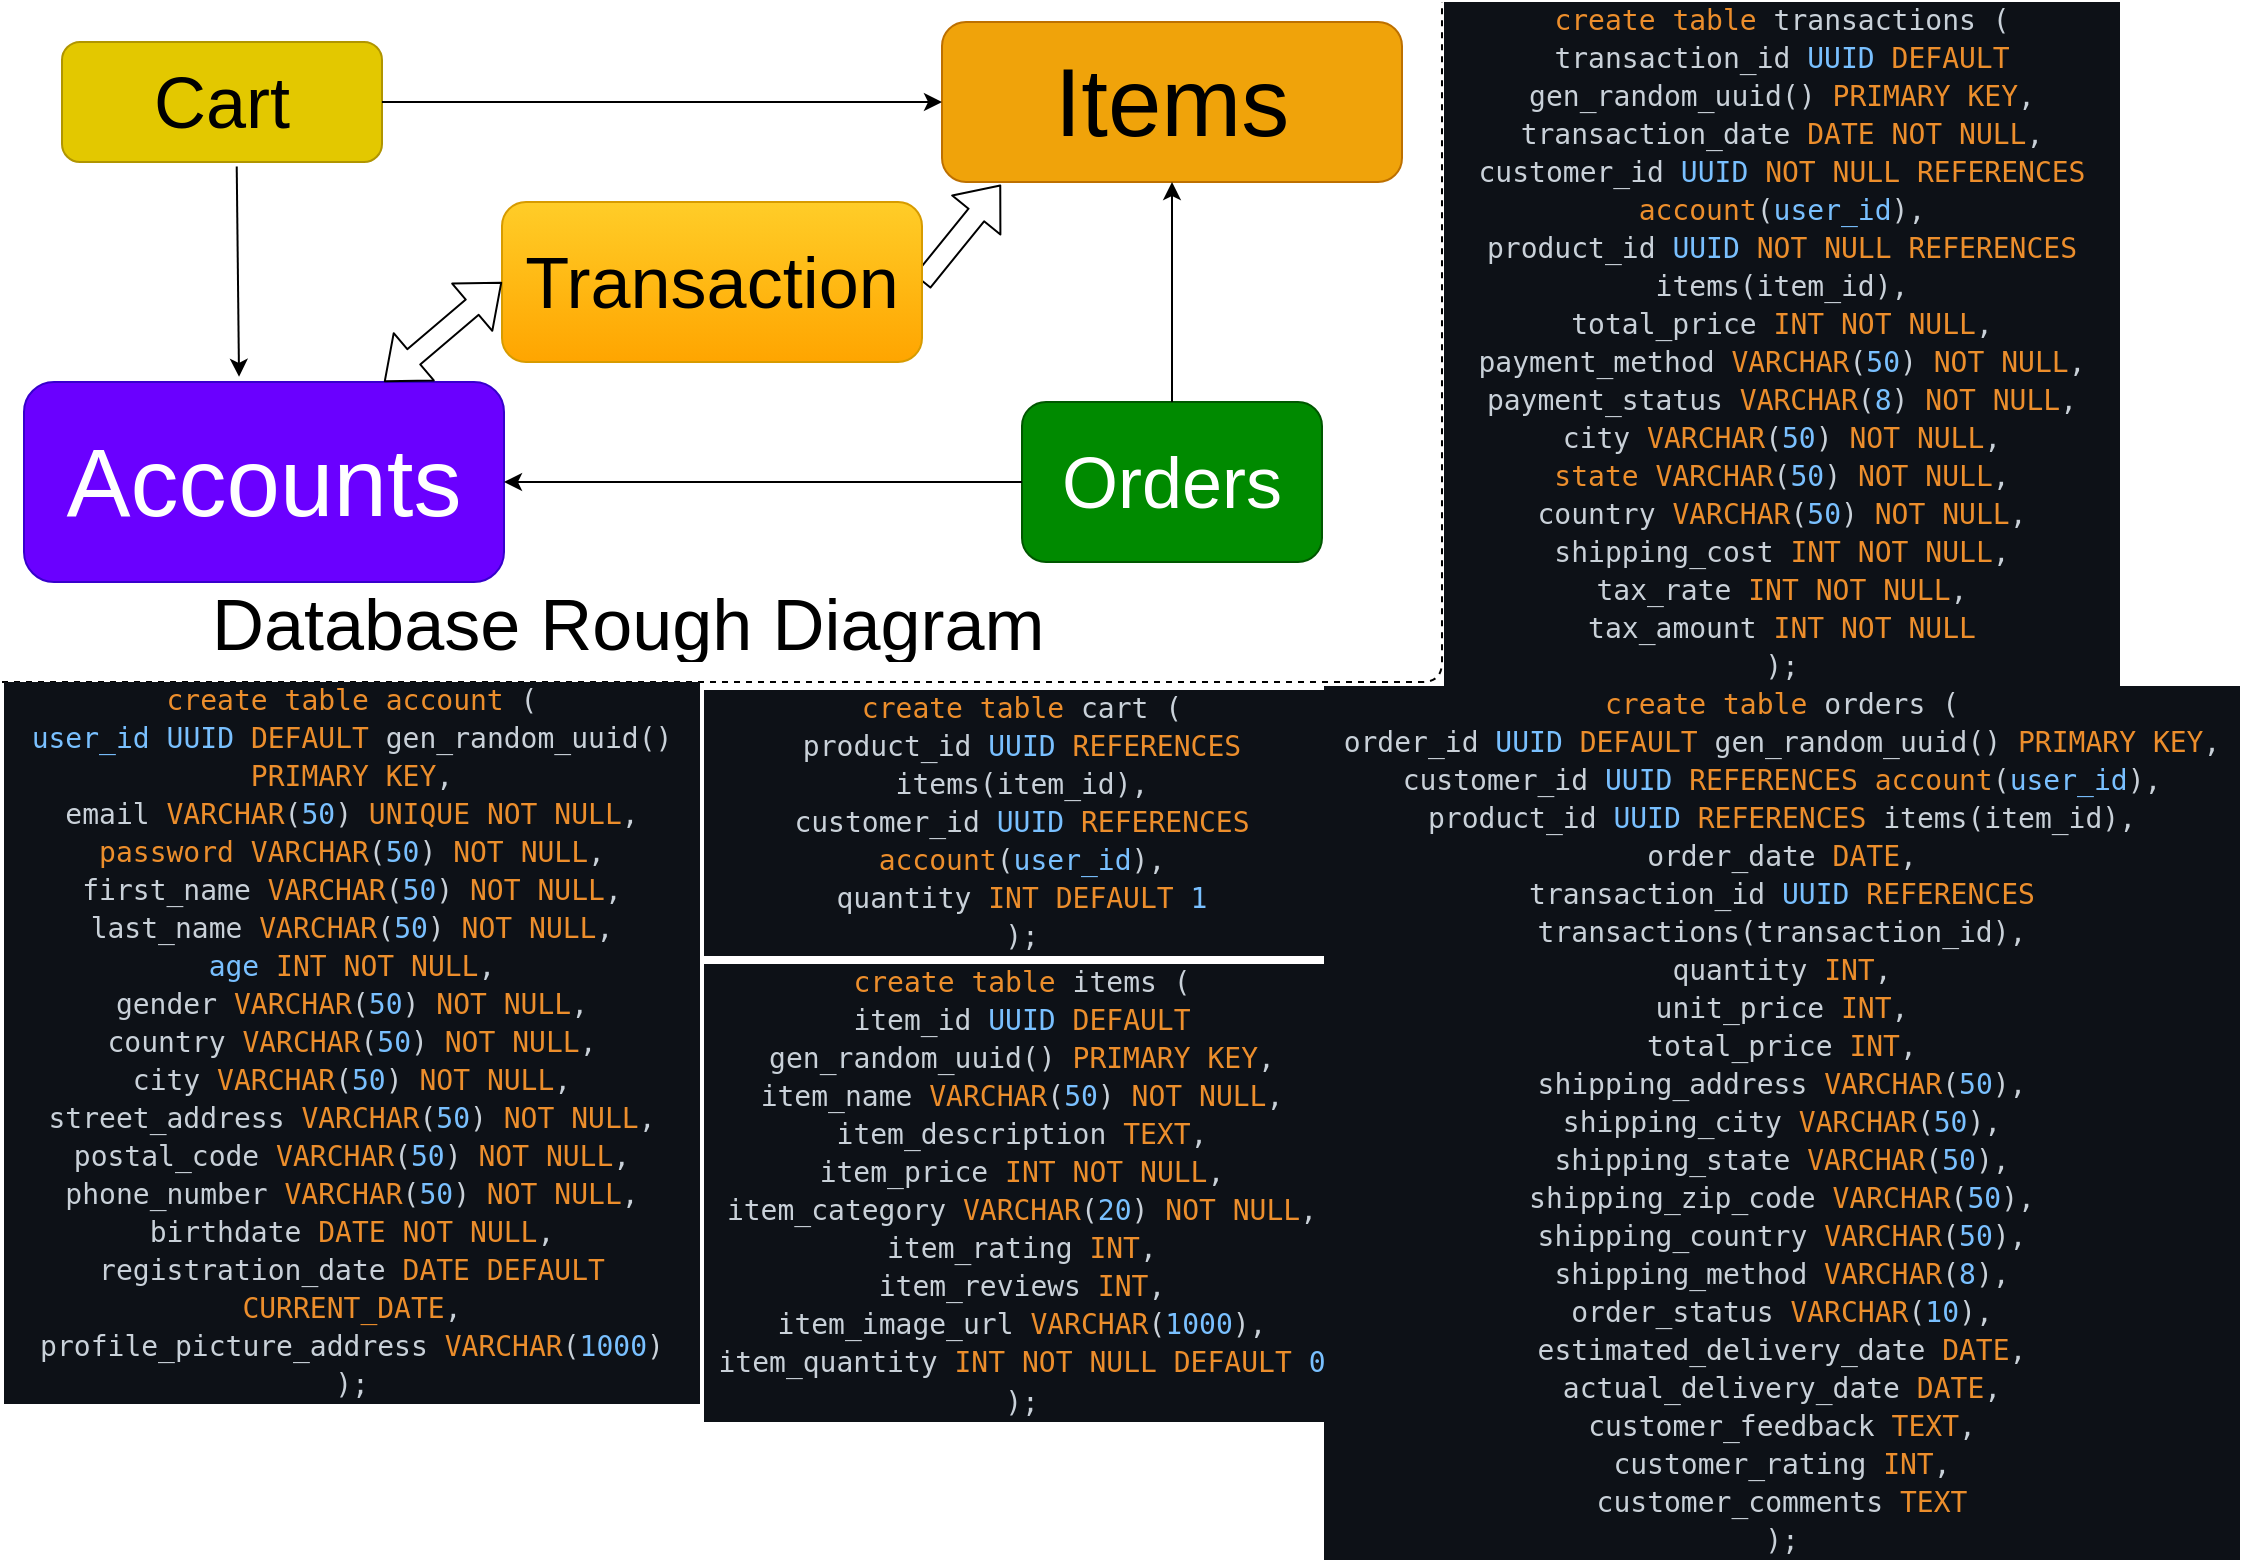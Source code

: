 <mxfile>
    <diagram id="UKlGF6lhkl7mg2qdfQSS" name="Page-1">
        <mxGraphModel dx="468" dy="1597" grid="1" gridSize="10" guides="1" tooltips="1" connect="1" arrows="1" fold="1" page="1" pageScale="1" pageWidth="827" pageHeight="1169" math="0" shadow="0">
            <root>
                <mxCell id="0"/>
                <mxCell id="1" parent="0"/>
                <mxCell id="2" value="&lt;font style=&quot;font-size: 48px;&quot;&gt;Items&lt;/font&gt;" style="rounded=1;whiteSpace=wrap;html=1;fillColor=#f0a30a;fontColor=#000000;strokeColor=#BD7000;" parent="1" vertex="1">
                    <mxGeometry x="470" y="10" width="230" height="80" as="geometry"/>
                </mxCell>
                <mxCell id="4" value="&lt;font style=&quot;font-size: 48px;&quot;&gt;Accounts&lt;/font&gt;" style="rounded=1;whiteSpace=wrap;html=1;fontSize=36;fillColor=#6a00ff;fontColor=#ffffff;strokeColor=#3700CC;" parent="1" vertex="1">
                    <mxGeometry x="11" y="190" width="240" height="100" as="geometry"/>
                </mxCell>
                <mxCell id="5" value="Orders" style="rounded=1;whiteSpace=wrap;html=1;fontSize=36;fillColor=#008a00;strokeColor=#005700;fontColor=#ffffff;" parent="1" vertex="1">
                    <mxGeometry x="510" y="200" width="150" height="80" as="geometry"/>
                </mxCell>
                <mxCell id="6" value="Cart" style="rounded=1;whiteSpace=wrap;html=1;fontSize=36;fillColor=#e3c800;fontColor=#000000;strokeColor=#B09500;" parent="1" vertex="1">
                    <mxGeometry x="30" y="20" width="160" height="60" as="geometry"/>
                </mxCell>
                <mxCell id="16" value="" style="endArrow=classic;html=1;fontSize=36;exitX=0.5;exitY=0;exitDx=0;exitDy=0;entryX=0.5;entryY=1;entryDx=0;entryDy=0;" parent="1" source="5" target="2" edge="1">
                    <mxGeometry width="50" height="50" relative="1" as="geometry">
                        <mxPoint x="310" y="280" as="sourcePoint"/>
                        <mxPoint x="120" y="120" as="targetPoint"/>
                        <Array as="points"/>
                    </mxGeometry>
                </mxCell>
                <mxCell id="17" value="" style="endArrow=classic;html=1;fontSize=36;exitX=1;exitY=0.5;exitDx=0;exitDy=0;entryX=0;entryY=0.5;entryDx=0;entryDy=0;" parent="1" source="6" target="2" edge="1">
                    <mxGeometry width="50" height="50" relative="1" as="geometry">
                        <mxPoint x="310" y="280" as="sourcePoint"/>
                        <mxPoint x="510" y="70" as="targetPoint"/>
                        <Array as="points"/>
                    </mxGeometry>
                </mxCell>
                <mxCell id="22" value="" style="endArrow=classic;html=1;fontSize=36;exitX=0.546;exitY=1.038;exitDx=0;exitDy=0;exitPerimeter=0;entryX=0.448;entryY=-0.026;entryDx=0;entryDy=0;entryPerimeter=0;" parent="1" source="6" target="4" edge="1">
                    <mxGeometry width="50" height="50" relative="1" as="geometry">
                        <mxPoint x="330" y="280" as="sourcePoint"/>
                        <mxPoint x="120" y="180" as="targetPoint"/>
                    </mxGeometry>
                </mxCell>
                <mxCell id="23" value="" style="endArrow=classic;html=1;fontSize=36;exitX=0;exitY=0.5;exitDx=0;exitDy=0;entryX=1;entryY=0.5;entryDx=0;entryDy=0;" parent="1" source="5" target="4" edge="1">
                    <mxGeometry width="50" height="50" relative="1" as="geometry">
                        <mxPoint x="330" y="280" as="sourcePoint"/>
                        <mxPoint x="380" y="230" as="targetPoint"/>
                    </mxGeometry>
                </mxCell>
                <mxCell id="24" value="" style="endArrow=none;dashed=1;html=1;" parent="1" edge="1">
                    <mxGeometry width="50" height="50" relative="1" as="geometry">
                        <mxPoint y="340" as="sourcePoint"/>
                        <mxPoint x="720" as="targetPoint"/>
                        <Array as="points">
                            <mxPoint x="720" y="340"/>
                        </Array>
                    </mxGeometry>
                </mxCell>
                <mxCell id="26" value="&lt;font style=&quot;font-size: 36px;&quot;&gt;Database Rough Diagram&lt;/font&gt;" style="text;html=1;strokeColor=none;fillColor=none;spacing=5;spacingTop=-20;whiteSpace=wrap;overflow=hidden;rounded=0;" parent="1" vertex="1">
                    <mxGeometry x="100" y="300" width="440" height="30" as="geometry"/>
                </mxCell>
                <mxCell id="27" value="&lt;div style=&quot;background-color: rgb(13, 17, 23); line-height: 19px;&quot;&gt;&lt;div style=&quot;line-height: 19px;&quot;&gt;&lt;div style=&quot;color: rgb(201, 209, 217); font-family: &amp;quot;Fira Code&amp;quot;, &amp;quot;Droid Sans Mono&amp;quot;, &amp;quot;monospace&amp;quot;, monospace, &amp;quot;Droid Sans Mono&amp;quot;, &amp;quot;monospace&amp;quot;, monospace; font-size: 14px; font-weight: normal;&quot;&gt;&lt;span style=&quot;color: #ec8e2c;&quot;&gt;create&lt;/span&gt; &lt;span style=&quot;color: #ec8e2c;&quot;&gt;table&lt;/span&gt; items (&lt;/div&gt;&lt;div style=&quot;color: rgb(201, 209, 217); font-family: &amp;quot;Fira Code&amp;quot;, &amp;quot;Droid Sans Mono&amp;quot;, &amp;quot;monospace&amp;quot;, monospace, &amp;quot;Droid Sans Mono&amp;quot;, &amp;quot;monospace&amp;quot;, monospace; font-size: 14px; font-weight: normal;&quot;&gt;  item_id &lt;span style=&quot;color: #79c0ff;&quot;&gt;UUID&lt;/span&gt; &lt;span style=&quot;color: #ec8e2c;&quot;&gt;DEFAULT&lt;/span&gt; gen_random_uuid() &lt;span style=&quot;color: #ec8e2c;&quot;&gt;PRIMARY&lt;/span&gt; &lt;span style=&quot;color: #ec8e2c;&quot;&gt;KEY&lt;/span&gt;,&lt;/div&gt;&lt;div style=&quot;color: rgb(201, 209, 217); font-family: &amp;quot;Fira Code&amp;quot;, &amp;quot;Droid Sans Mono&amp;quot;, &amp;quot;monospace&amp;quot;, monospace, &amp;quot;Droid Sans Mono&amp;quot;, &amp;quot;monospace&amp;quot;, monospace; font-size: 14px; font-weight: normal;&quot;&gt;  item_name &lt;span style=&quot;color: #ec8e2c;&quot;&gt;VARCHAR&lt;/span&gt;(&lt;span style=&quot;color: #79c0ff;&quot;&gt;50&lt;/span&gt;) &lt;span style=&quot;color: #ec8e2c;&quot;&gt;NOT&lt;/span&gt; &lt;span style=&quot;color: #ec8e2c;&quot;&gt;NULL&lt;/span&gt;,&lt;/div&gt;&lt;div style=&quot;color: rgb(201, 209, 217); font-family: &amp;quot;Fira Code&amp;quot;, &amp;quot;Droid Sans Mono&amp;quot;, &amp;quot;monospace&amp;quot;, monospace, &amp;quot;Droid Sans Mono&amp;quot;, &amp;quot;monospace&amp;quot;, monospace; font-size: 14px; font-weight: normal;&quot;&gt;  item_description &lt;span style=&quot;color: #ec8e2c;&quot;&gt;TEXT&lt;/span&gt;,&lt;/div&gt;&lt;div style=&quot;color: rgb(201, 209, 217); font-family: &amp;quot;Fira Code&amp;quot;, &amp;quot;Droid Sans Mono&amp;quot;, &amp;quot;monospace&amp;quot;, monospace, &amp;quot;Droid Sans Mono&amp;quot;, &amp;quot;monospace&amp;quot;, monospace; font-size: 14px; font-weight: normal;&quot;&gt;  item_price &lt;span style=&quot;color: #ec8e2c;&quot;&gt;INT&lt;/span&gt; &lt;span style=&quot;color: #ec8e2c;&quot;&gt;NOT&lt;/span&gt; &lt;span style=&quot;color: #ec8e2c;&quot;&gt;NULL&lt;/span&gt;,&lt;/div&gt;&lt;div style=&quot;color: rgb(201, 209, 217); font-family: &amp;quot;Fira Code&amp;quot;, &amp;quot;Droid Sans Mono&amp;quot;, &amp;quot;monospace&amp;quot;, monospace, &amp;quot;Droid Sans Mono&amp;quot;, &amp;quot;monospace&amp;quot;, monospace; font-size: 14px; font-weight: normal;&quot;&gt;  item_category &lt;span style=&quot;color: #ec8e2c;&quot;&gt;VARCHAR&lt;/span&gt;(&lt;span style=&quot;color: #79c0ff;&quot;&gt;20&lt;/span&gt;) &lt;span style=&quot;color: #ec8e2c;&quot;&gt;NOT&lt;/span&gt; &lt;span style=&quot;color: #ec8e2c;&quot;&gt;NULL&lt;/span&gt;,&lt;/div&gt;&lt;div style=&quot;color: rgb(201, 209, 217); font-family: &amp;quot;Fira Code&amp;quot;, &amp;quot;Droid Sans Mono&amp;quot;, &amp;quot;monospace&amp;quot;, monospace, &amp;quot;Droid Sans Mono&amp;quot;, &amp;quot;monospace&amp;quot;, monospace; font-size: 14px; font-weight: normal;&quot;&gt;  item_rating &lt;span style=&quot;color: #ec8e2c;&quot;&gt;INT&lt;/span&gt;,&lt;/div&gt;&lt;div style=&quot;color: rgb(201, 209, 217); font-family: &amp;quot;Fira Code&amp;quot;, &amp;quot;Droid Sans Mono&amp;quot;, &amp;quot;monospace&amp;quot;, monospace, &amp;quot;Droid Sans Mono&amp;quot;, &amp;quot;monospace&amp;quot;, monospace; font-size: 14px; font-weight: normal;&quot;&gt;  item_reviews &lt;span style=&quot;color: #ec8e2c;&quot;&gt;INT&lt;/span&gt;,&lt;/div&gt;&lt;div style=&quot;color: rgb(201, 209, 217); font-family: &amp;quot;Fira Code&amp;quot;, &amp;quot;Droid Sans Mono&amp;quot;, &amp;quot;monospace&amp;quot;, monospace, &amp;quot;Droid Sans Mono&amp;quot;, &amp;quot;monospace&amp;quot;, monospace; font-size: 14px; font-weight: normal;&quot;&gt;  item_image_url &lt;span style=&quot;color: #ec8e2c;&quot;&gt;VARCHAR&lt;/span&gt;(&lt;span style=&quot;color: #79c0ff;&quot;&gt;1000&lt;/span&gt;),&lt;/div&gt;&lt;div style=&quot;&quot;&gt;&lt;font face=&quot;Fira Code, Droid Sans Mono, monospace, monospace, Droid Sans Mono, monospace, monospace&quot; color=&quot;#c9d1d9&quot;&gt;&lt;span style=&quot;font-size: 14px;&quot;&gt;item_quantity&amp;nbsp;&lt;/span&gt;&lt;/font&gt;&lt;span style=&quot;font-family: &amp;quot;Fira Code&amp;quot;, &amp;quot;Droid Sans Mono&amp;quot;, &amp;quot;monospace&amp;quot;, monospace, &amp;quot;Droid Sans Mono&amp;quot;, &amp;quot;monospace&amp;quot;, monospace; font-size: 14px; color: rgb(236, 142, 44);&quot;&gt;INT&lt;/span&gt;&lt;span style=&quot;color: rgb(201, 209, 217); font-family: &amp;quot;Fira Code&amp;quot;, &amp;quot;Droid Sans Mono&amp;quot;, &amp;quot;monospace&amp;quot;, monospace, &amp;quot;Droid Sans Mono&amp;quot;, &amp;quot;monospace&amp;quot;, monospace; font-size: 14px;&quot;&gt;&amp;nbsp;&lt;/span&gt;&lt;span style=&quot;font-family: &amp;quot;Fira Code&amp;quot;, &amp;quot;Droid Sans Mono&amp;quot;, &amp;quot;monospace&amp;quot;, monospace, &amp;quot;Droid Sans Mono&amp;quot;, &amp;quot;monospace&amp;quot;, monospace; font-size: 14px; color: rgb(236, 142, 44);&quot;&gt;NOT&lt;/span&gt;&lt;span style=&quot;color: rgb(201, 209, 217); font-family: &amp;quot;Fira Code&amp;quot;, &amp;quot;Droid Sans Mono&amp;quot;, &amp;quot;monospace&amp;quot;, monospace, &amp;quot;Droid Sans Mono&amp;quot;, &amp;quot;monospace&amp;quot;, monospace; font-size: 14px;&quot;&gt;&amp;nbsp;&lt;/span&gt;&lt;span style=&quot;font-family: &amp;quot;Fira Code&amp;quot;, &amp;quot;Droid Sans Mono&amp;quot;, &amp;quot;monospace&amp;quot;, monospace, &amp;quot;Droid Sans Mono&amp;quot;, &amp;quot;monospace&amp;quot;, monospace; font-size: 14px; color: rgb(236, 142, 44);&quot;&gt;NULL&lt;/span&gt;&lt;font face=&quot;Fira Code, Droid Sans Mono, monospace, monospace, Droid Sans Mono, monospace, monospace&quot; color=&quot;#c9d1d9&quot;&gt;&lt;span style=&quot;font-size: 14px;&quot;&gt;&amp;nbsp;&lt;/span&gt;&lt;/font&gt;&lt;span style=&quot;color: rgb(236, 142, 44); font-family: &amp;quot;Fira Code&amp;quot;, &amp;quot;Droid Sans Mono&amp;quot;, &amp;quot;monospace&amp;quot;, monospace, &amp;quot;Droid Sans Mono&amp;quot;, &amp;quot;monospace&amp;quot;, monospace; font-size: 14px;&quot;&gt;DEFAULT&lt;/span&gt;&lt;font face=&quot;Fira Code, Droid Sans Mono, monospace, monospace, Droid Sans Mono, monospace, monospace&quot; color=&quot;#c9d1d9&quot;&gt;&lt;span style=&quot;font-size: 14px;&quot;&gt;&amp;nbsp;&lt;/span&gt;&lt;/font&gt;&lt;span style=&quot;color: rgb(121, 192, 255); font-family: &amp;quot;Fira Code&amp;quot;, &amp;quot;Droid Sans Mono&amp;quot;, &amp;quot;monospace&amp;quot;, monospace, &amp;quot;Droid Sans Mono&amp;quot;, &amp;quot;monospace&amp;quot;, monospace; font-size: 14px;&quot;&gt;0&lt;/span&gt;&lt;br&gt;&lt;/div&gt;&lt;div style=&quot;color: rgb(201, 209, 217); font-family: &amp;quot;Fira Code&amp;quot;, &amp;quot;Droid Sans Mono&amp;quot;, &amp;quot;monospace&amp;quot;, monospace, &amp;quot;Droid Sans Mono&amp;quot;, &amp;quot;monospace&amp;quot;, monospace; font-size: 14px; font-weight: normal;&quot;&gt;);&lt;/div&gt;&lt;/div&gt;&lt;/div&gt;" style="text;html=1;strokeColor=none;fillColor=none;align=center;verticalAlign=middle;whiteSpace=wrap;rounded=0;" parent="1" vertex="1">
                    <mxGeometry x="350" y="480" width="320" height="230" as="geometry"/>
                </mxCell>
                <mxCell id="28" value="&lt;div style=&quot;background-color: rgb(13, 17, 23); font-family: &amp;quot;Fira Code&amp;quot;, &amp;quot;Droid Sans Mono&amp;quot;, &amp;quot;monospace&amp;quot;, monospace, &amp;quot;Droid Sans Mono&amp;quot;, &amp;quot;monospace&amp;quot;, monospace; font-weight: normal; font-size: 14px; line-height: 19px; color: rgb(230, 237, 243);&quot;&gt;&lt;div style=&quot;color: rgb(201, 209, 217); line-height: 19px;&quot;&gt;&lt;div style=&quot;line-height: 19px;&quot;&gt;&lt;div&gt;&lt;span style=&quot;color: #ec8e2c;&quot;&gt;create&lt;/span&gt; &lt;span style=&quot;color: #ec8e2c;&quot;&gt;table&lt;/span&gt; &lt;span style=&quot;color: #ec8e2c;&quot;&gt;account&lt;/span&gt; (&lt;/div&gt;&lt;div&gt;    &lt;span style=&quot;color: #79c0ff;&quot;&gt;user_id&lt;/span&gt; &lt;span style=&quot;color: #79c0ff;&quot;&gt;UUID&lt;/span&gt; &lt;span style=&quot;color: #ec8e2c;&quot;&gt;DEFAULT&lt;/span&gt; gen_random_uuid() &lt;span style=&quot;color: #ec8e2c;&quot;&gt;PRIMARY&lt;/span&gt; &lt;span style=&quot;color: #ec8e2c;&quot;&gt;KEY&lt;/span&gt;,&lt;/div&gt;&lt;div&gt;    email &lt;span style=&quot;color: #ec8e2c;&quot;&gt;VARCHAR&lt;/span&gt;(&lt;span style=&quot;color: #79c0ff;&quot;&gt;50&lt;/span&gt;) &lt;span style=&quot;color: #ec8e2c;&quot;&gt;UNIQUE&lt;/span&gt; &lt;span style=&quot;color: #ec8e2c;&quot;&gt;NOT&lt;/span&gt; &lt;span style=&quot;color: #ec8e2c;&quot;&gt;NULL&lt;/span&gt;,&lt;/div&gt;&lt;div&gt;    &lt;span style=&quot;color: #ec8e2c;&quot;&gt;password&lt;/span&gt; &lt;span style=&quot;color: #ec8e2c;&quot;&gt;VARCHAR&lt;/span&gt;(&lt;span style=&quot;color: #79c0ff;&quot;&gt;50&lt;/span&gt;) &lt;span style=&quot;color: #ec8e2c;&quot;&gt;NOT&lt;/span&gt; &lt;span style=&quot;color: #ec8e2c;&quot;&gt;NULL&lt;/span&gt;,&lt;/div&gt;&lt;div&gt;    first_name &lt;span style=&quot;color: #ec8e2c;&quot;&gt;VARCHAR&lt;/span&gt;(&lt;span style=&quot;color: #79c0ff;&quot;&gt;50&lt;/span&gt;) &lt;span style=&quot;color: #ec8e2c;&quot;&gt;NOT&lt;/span&gt; &lt;span style=&quot;color: #ec8e2c;&quot;&gt;NULL&lt;/span&gt;,&lt;/div&gt;&lt;div&gt;    last_name &lt;span style=&quot;color: #ec8e2c;&quot;&gt;VARCHAR&lt;/span&gt;(&lt;span style=&quot;color: #79c0ff;&quot;&gt;50&lt;/span&gt;) &lt;span style=&quot;color: #ec8e2c;&quot;&gt;NOT&lt;/span&gt; &lt;span style=&quot;color: #ec8e2c;&quot;&gt;NULL&lt;/span&gt;,&lt;/div&gt;&lt;div&gt;    &lt;span style=&quot;color: #79c0ff;&quot;&gt;age&lt;/span&gt; &lt;span style=&quot;color: #ec8e2c;&quot;&gt;INT&lt;/span&gt; &lt;span style=&quot;color: #ec8e2c;&quot;&gt;NOT&lt;/span&gt; &lt;span style=&quot;color: #ec8e2c;&quot;&gt;NULL&lt;/span&gt;,&lt;/div&gt;&lt;div&gt;    gender &lt;span style=&quot;color: #ec8e2c;&quot;&gt;VARCHAR&lt;/span&gt;(&lt;span style=&quot;color: #79c0ff;&quot;&gt;50&lt;/span&gt;) &lt;span style=&quot;color: #ec8e2c;&quot;&gt;NOT&lt;/span&gt; &lt;span style=&quot;color: #ec8e2c;&quot;&gt;NULL&lt;/span&gt;,&lt;/div&gt;&lt;div&gt;    country &lt;span style=&quot;color: #ec8e2c;&quot;&gt;VARCHAR&lt;/span&gt;(&lt;span style=&quot;color: #79c0ff;&quot;&gt;50&lt;/span&gt;) &lt;span style=&quot;color: #ec8e2c;&quot;&gt;NOT&lt;/span&gt; &lt;span style=&quot;color: #ec8e2c;&quot;&gt;NULL&lt;/span&gt;,&lt;/div&gt;&lt;div&gt;    city &lt;span style=&quot;color: #ec8e2c;&quot;&gt;VARCHAR&lt;/span&gt;(&lt;span style=&quot;color: #79c0ff;&quot;&gt;50&lt;/span&gt;) &lt;span style=&quot;color: #ec8e2c;&quot;&gt;NOT&lt;/span&gt; &lt;span style=&quot;color: #ec8e2c;&quot;&gt;NULL&lt;/span&gt;,&lt;/div&gt;&lt;div&gt;    street_address &lt;span style=&quot;color: #ec8e2c;&quot;&gt;VARCHAR&lt;/span&gt;(&lt;span style=&quot;color: #79c0ff;&quot;&gt;50&lt;/span&gt;) &lt;span style=&quot;color: #ec8e2c;&quot;&gt;NOT&lt;/span&gt; &lt;span style=&quot;color: #ec8e2c;&quot;&gt;NULL&lt;/span&gt;,&lt;/div&gt;&lt;div&gt;    postal_code &lt;span style=&quot;color: #ec8e2c;&quot;&gt;VARCHAR&lt;/span&gt;(&lt;span style=&quot;color: #79c0ff;&quot;&gt;50&lt;/span&gt;) &lt;span style=&quot;color: #ec8e2c;&quot;&gt;NOT&lt;/span&gt; &lt;span style=&quot;color: #ec8e2c;&quot;&gt;NULL&lt;/span&gt;,&lt;/div&gt;&lt;div&gt;    phone_number &lt;span style=&quot;color: #ec8e2c;&quot;&gt;VARCHAR&lt;/span&gt;(&lt;span style=&quot;color: #79c0ff;&quot;&gt;50&lt;/span&gt;) &lt;span style=&quot;color: #ec8e2c;&quot;&gt;NOT&lt;/span&gt; &lt;span style=&quot;color: #ec8e2c;&quot;&gt;NULL&lt;/span&gt;,&lt;/div&gt;&lt;div&gt;    birthdate &lt;span style=&quot;color: #ec8e2c;&quot;&gt;DATE&lt;/span&gt; &lt;span style=&quot;color: #ec8e2c;&quot;&gt;NOT&lt;/span&gt; &lt;span style=&quot;color: #ec8e2c;&quot;&gt;NULL&lt;/span&gt;,&lt;/div&gt;&lt;div&gt;    registration_date &lt;span style=&quot;color: #ec8e2c;&quot;&gt;DATE&lt;/span&gt; &lt;span style=&quot;color: #ec8e2c;&quot;&gt;DEFAULT&lt;/span&gt; &lt;span style=&quot;color: #ec8e2c;&quot;&gt;CURRENT_DATE&lt;/span&gt;,&lt;/div&gt;&lt;div&gt;    profile_picture_address &lt;span style=&quot;color: #ec8e2c;&quot;&gt;VARCHAR&lt;/span&gt;(&lt;span style=&quot;color: #79c0ff;&quot;&gt;1000&lt;/span&gt;)&lt;/div&gt;&lt;div&gt;);&lt;/div&gt;&lt;/div&gt;&lt;/div&gt;&lt;/div&gt;" style="text;html=1;strokeColor=none;fillColor=none;align=center;verticalAlign=middle;whiteSpace=wrap;rounded=0;" parent="1" vertex="1">
                    <mxGeometry y="340" width="350" height="360" as="geometry"/>
                </mxCell>
                <mxCell id="29" value="&lt;div style=&quot;color: rgb(230, 237, 243); background-color: rgb(13, 17, 23); font-family: &amp;quot;Fira Code&amp;quot;, &amp;quot;Droid Sans Mono&amp;quot;, &amp;quot;monospace&amp;quot;, monospace, &amp;quot;Droid Sans Mono&amp;quot;, &amp;quot;monospace&amp;quot;, monospace; font-weight: normal; font-size: 14px; line-height: 19px;&quot;&gt;&lt;div style=&quot;color: rgb(201, 209, 217); line-height: 19px;&quot;&gt;&lt;div&gt;&lt;span style=&quot;color: #ec8e2c;&quot;&gt;create&lt;/span&gt; &lt;span style=&quot;color: #ec8e2c;&quot;&gt;table&lt;/span&gt; transactions (&lt;/div&gt;&lt;div&gt;transaction_id &lt;span style=&quot;color: #79c0ff;&quot;&gt;UUID&lt;/span&gt; &lt;span style=&quot;color: #ec8e2c;&quot;&gt;DEFAULT&lt;/span&gt; gen_random_uuid() &lt;span style=&quot;color: #ec8e2c;&quot;&gt;PRIMARY&lt;/span&gt; &lt;span style=&quot;color: #ec8e2c;&quot;&gt;KEY&lt;/span&gt;,&lt;/div&gt;&lt;div&gt;transaction_date &lt;span style=&quot;color: #ec8e2c;&quot;&gt;DATE&lt;/span&gt; &lt;span style=&quot;color: #ec8e2c;&quot;&gt;NOT&lt;/span&gt; &lt;span style=&quot;color: #ec8e2c;&quot;&gt;NULL&lt;/span&gt;,&lt;/div&gt;&lt;div&gt;customer_id &lt;span style=&quot;color: #79c0ff;&quot;&gt;UUID&lt;/span&gt; &lt;span style=&quot;color: #ec8e2c;&quot;&gt;NOT&lt;/span&gt; &lt;span style=&quot;color: #ec8e2c;&quot;&gt;NULL&lt;/span&gt; &lt;span style=&quot;color: #ec8e2c;&quot;&gt;REFERENCES&lt;/span&gt; &lt;span style=&quot;color: #ec8e2c;&quot;&gt;account&lt;/span&gt;(&lt;span style=&quot;color: #79c0ff;&quot;&gt;user_id&lt;/span&gt;),&lt;/div&gt;&lt;div&gt;product_id &lt;span style=&quot;color: #79c0ff;&quot;&gt;UUID&lt;/span&gt; &lt;span style=&quot;color: #ec8e2c;&quot;&gt;NOT&lt;/span&gt; &lt;span style=&quot;color: #ec8e2c;&quot;&gt;NULL&lt;/span&gt; &lt;span style=&quot;color: #ec8e2c;&quot;&gt;REFERENCES&lt;/span&gt; items(item_id),&lt;/div&gt;&lt;div&gt;total_price &lt;span style=&quot;color: #ec8e2c;&quot;&gt;INT&lt;/span&gt; &lt;span style=&quot;color: #ec8e2c;&quot;&gt;NOT&lt;/span&gt; &lt;span style=&quot;color: #ec8e2c;&quot;&gt;NULL&lt;/span&gt;,&lt;/div&gt;&lt;div&gt;payment_method &lt;span style=&quot;color: #ec8e2c;&quot;&gt;VARCHAR&lt;/span&gt;(&lt;span style=&quot;color: #79c0ff;&quot;&gt;50&lt;/span&gt;) &lt;span style=&quot;color: #ec8e2c;&quot;&gt;NOT&lt;/span&gt; &lt;span style=&quot;color: #ec8e2c;&quot;&gt;NULL&lt;/span&gt;,&lt;/div&gt;&lt;div&gt;payment_status &lt;span style=&quot;color: #ec8e2c;&quot;&gt;VARCHAR&lt;/span&gt;(&lt;span style=&quot;color: #79c0ff;&quot;&gt;8&lt;/span&gt;) &lt;span style=&quot;color: #ec8e2c;&quot;&gt;NOT&lt;/span&gt; &lt;span style=&quot;color: #ec8e2c;&quot;&gt;NULL&lt;/span&gt;,&lt;/div&gt;&lt;div&gt;city &lt;span style=&quot;color: #ec8e2c;&quot;&gt;VARCHAR&lt;/span&gt;(&lt;span style=&quot;color: #79c0ff;&quot;&gt;50&lt;/span&gt;) &lt;span style=&quot;color: #ec8e2c;&quot;&gt;NOT&lt;/span&gt; &lt;span style=&quot;color: #ec8e2c;&quot;&gt;NULL&lt;/span&gt;,&lt;/div&gt;&lt;div&gt;&lt;span style=&quot;color: #ec8e2c;&quot;&gt;state&lt;/span&gt; &lt;span style=&quot;color: #ec8e2c;&quot;&gt;VARCHAR&lt;/span&gt;(&lt;span style=&quot;color: #79c0ff;&quot;&gt;50&lt;/span&gt;) &lt;span style=&quot;color: #ec8e2c;&quot;&gt;NOT&lt;/span&gt; &lt;span style=&quot;color: #ec8e2c;&quot;&gt;NULL&lt;/span&gt;,&lt;/div&gt;&lt;div&gt;country &lt;span style=&quot;color: #ec8e2c;&quot;&gt;VARCHAR&lt;/span&gt;(&lt;span style=&quot;color: #79c0ff;&quot;&gt;50&lt;/span&gt;) &lt;span style=&quot;color: #ec8e2c;&quot;&gt;NOT&lt;/span&gt; &lt;span style=&quot;color: #ec8e2c;&quot;&gt;NULL&lt;/span&gt;,&lt;/div&gt;&lt;div&gt;shipping_cost &lt;span style=&quot;color: #ec8e2c;&quot;&gt;INT&lt;/span&gt; &lt;span style=&quot;color: #ec8e2c;&quot;&gt;NOT&lt;/span&gt; &lt;span style=&quot;color: #ec8e2c;&quot;&gt;NULL&lt;/span&gt;,&lt;/div&gt;&lt;div&gt;tax_rate &lt;span style=&quot;color: #ec8e2c;&quot;&gt;INT&lt;/span&gt; &lt;span style=&quot;color: #ec8e2c;&quot;&gt;NOT&lt;/span&gt; &lt;span style=&quot;color: #ec8e2c;&quot;&gt;NULL&lt;/span&gt;,&lt;/div&gt;&lt;div&gt;tax_amount &lt;span style=&quot;color: #ec8e2c;&quot;&gt;INT&lt;/span&gt; &lt;span style=&quot;color: #ec8e2c;&quot;&gt;NOT&lt;/span&gt; &lt;span style=&quot;color: #ec8e2c;&quot;&gt;NULL&lt;/span&gt;&lt;/div&gt;&lt;div&gt;);&lt;/div&gt;&lt;/div&gt;&lt;/div&gt;" style="text;html=1;strokeColor=none;fillColor=none;align=center;verticalAlign=middle;whiteSpace=wrap;rounded=0;" parent="1" vertex="1">
                    <mxGeometry x="720" width="340" height="340" as="geometry"/>
                </mxCell>
                <mxCell id="32" value="" style="shape=flexArrow;endArrow=classic;html=1;fontSize=24;exitX=1;exitY=0.5;exitDx=0;exitDy=0;entryX=0.128;entryY=1.017;entryDx=0;entryDy=0;entryPerimeter=0;" parent="1" source="33" target="2" edge="1">
                    <mxGeometry width="50" height="50" relative="1" as="geometry">
                        <mxPoint x="390" y="210" as="sourcePoint"/>
                        <mxPoint x="440" y="160" as="targetPoint"/>
                    </mxGeometry>
                </mxCell>
                <mxCell id="33" value="&lt;font style=&quot;font-size: 36px;&quot;&gt;Transaction&lt;/font&gt;" style="rounded=1;whiteSpace=wrap;html=1;fontSize=24;fillColor=#ffcd28;gradientColor=#ffa500;strokeColor=#d79b00;" parent="1" vertex="1">
                    <mxGeometry x="250" y="100" width="210" height="80" as="geometry"/>
                </mxCell>
                <mxCell id="34" value="" style="shape=flexArrow;endArrow=classic;startArrow=classic;html=1;fontSize=24;exitX=0.75;exitY=0;exitDx=0;exitDy=0;entryX=0;entryY=0.5;entryDx=0;entryDy=0;" parent="1" source="4" target="33" edge="1">
                    <mxGeometry width="100" height="100" relative="1" as="geometry">
                        <mxPoint x="370" y="240" as="sourcePoint"/>
                        <mxPoint x="470" y="140" as="targetPoint"/>
                    </mxGeometry>
                </mxCell>
                <mxCell id="35" value="&lt;div style=&quot;background-color: rgb(13, 17, 23); font-family: &amp;quot;Fira Code&amp;quot;, &amp;quot;Droid Sans Mono&amp;quot;, &amp;quot;monospace&amp;quot;, monospace, &amp;quot;Droid Sans Mono&amp;quot;, &amp;quot;monospace&amp;quot;, monospace; font-weight: normal; font-size: 14px; line-height: 19px;&quot;&gt;&lt;div style=&quot;color: rgb(201, 209, 217);&quot;&gt;&lt;div style=&quot;line-height: 19px;&quot;&gt;&lt;div&gt;&lt;span style=&quot;color: #ec8e2c;&quot;&gt;create&lt;/span&gt; &lt;span style=&quot;color: #ec8e2c;&quot;&gt;table&lt;/span&gt; orders (&lt;/div&gt;&lt;div&gt;order_id &lt;span style=&quot;color: #79c0ff;&quot;&gt;UUID&lt;/span&gt; &lt;span style=&quot;color: #ec8e2c;&quot;&gt;DEFAULT&lt;/span&gt; gen_random_uuid() &lt;span style=&quot;color: #ec8e2c;&quot;&gt;PRIMARY&lt;/span&gt; &lt;span style=&quot;color: #ec8e2c;&quot;&gt;KEY&lt;/span&gt;,&lt;/div&gt;&lt;div&gt;customer_id &lt;span style=&quot;color: #79c0ff;&quot;&gt;UUID&lt;/span&gt; &lt;span style=&quot;color: #ec8e2c;&quot;&gt;REFERENCES&lt;/span&gt; &lt;span style=&quot;color: #ec8e2c;&quot;&gt;account&lt;/span&gt;(&lt;span style=&quot;color: #79c0ff;&quot;&gt;user_id&lt;/span&gt;),&lt;/div&gt;&lt;div&gt;product_id &lt;span style=&quot;color: #79c0ff;&quot;&gt;UUID&lt;/span&gt; &lt;span style=&quot;color: #ec8e2c;&quot;&gt;REFERENCES&lt;/span&gt; items(item_id),&lt;/div&gt;&lt;div&gt;order_date &lt;span style=&quot;color: #ec8e2c;&quot;&gt;DATE&lt;/span&gt;,&lt;/div&gt;&lt;div&gt;transaction_id &lt;span style=&quot;color: #79c0ff;&quot;&gt;UUID&lt;/span&gt; &lt;span style=&quot;color: #ec8e2c;&quot;&gt;REFERENCES&lt;/span&gt; transactions(transaction_id),&lt;/div&gt;&lt;div&gt;quantity &lt;span style=&quot;color: #ec8e2c;&quot;&gt;INT&lt;/span&gt;,&lt;/div&gt;&lt;div&gt;unit_price &lt;span style=&quot;color: #ec8e2c;&quot;&gt;INT&lt;/span&gt;,&lt;/div&gt;&lt;div&gt;total_price &lt;span style=&quot;color: #ec8e2c;&quot;&gt;INT&lt;/span&gt;,&lt;/div&gt;&lt;div&gt;shipping_address &lt;span style=&quot;color: #ec8e2c;&quot;&gt;VARCHAR&lt;/span&gt;(&lt;span style=&quot;color: #79c0ff;&quot;&gt;50&lt;/span&gt;),&lt;/div&gt;&lt;div&gt;shipping_city &lt;span style=&quot;color: #ec8e2c;&quot;&gt;VARCHAR&lt;/span&gt;(&lt;span style=&quot;color: #79c0ff;&quot;&gt;50&lt;/span&gt;),&lt;/div&gt;&lt;div&gt;shipping_state &lt;span style=&quot;color: #ec8e2c;&quot;&gt;VARCHAR&lt;/span&gt;(&lt;span style=&quot;color: #79c0ff;&quot;&gt;50&lt;/span&gt;),&lt;/div&gt;&lt;div&gt;shipping_zip_code &lt;span style=&quot;color: #ec8e2c;&quot;&gt;VARCHAR&lt;/span&gt;(&lt;span style=&quot;color: #79c0ff;&quot;&gt;50&lt;/span&gt;),&lt;/div&gt;&lt;div&gt;shipping_country &lt;span style=&quot;color: #ec8e2c;&quot;&gt;VARCHAR&lt;/span&gt;(&lt;span style=&quot;color: #79c0ff;&quot;&gt;50&lt;/span&gt;),&lt;/div&gt;&lt;div&gt;shipping_method &lt;span style=&quot;color: #ec8e2c;&quot;&gt;VARCHAR&lt;/span&gt;(&lt;span style=&quot;color: #79c0ff;&quot;&gt;8&lt;/span&gt;),&lt;/div&gt;&lt;div&gt;order_status &lt;span style=&quot;color: #ec8e2c;&quot;&gt;VARCHAR&lt;/span&gt;(&lt;span style=&quot;color: #79c0ff;&quot;&gt;10&lt;/span&gt;),&lt;/div&gt;&lt;div&gt;estimated_delivery_date &lt;span style=&quot;color: #ec8e2c;&quot;&gt;DATE&lt;/span&gt;,&lt;/div&gt;&lt;div&gt;actual_delivery_date &lt;span style=&quot;color: #ec8e2c;&quot;&gt;DATE&lt;/span&gt;,&lt;/div&gt;&lt;div&gt;customer_feedback &lt;span style=&quot;color: #ec8e2c;&quot;&gt;TEXT&lt;/span&gt;,&lt;/div&gt;&lt;div&gt;customer_rating &lt;span style=&quot;color: #ec8e2c;&quot;&gt;INT&lt;/span&gt;,&lt;/div&gt;&lt;div&gt;customer_comments &lt;span style=&quot;color: #ec8e2c;&quot;&gt;TEXT&lt;/span&gt;&lt;/div&gt;&lt;div&gt;);&lt;/div&gt;&lt;/div&gt;&lt;/div&gt;&lt;/div&gt;" style="text;html=1;strokeColor=none;fillColor=none;align=center;verticalAlign=middle;whiteSpace=wrap;rounded=0;" parent="1" vertex="1">
                    <mxGeometry x="660" y="340" width="460" height="440" as="geometry"/>
                </mxCell>
                <mxCell id="36" value="&lt;div style=&quot;background-color: rgb(13, 17, 23); font-family: &amp;quot;Fira Code&amp;quot;, &amp;quot;Droid Sans Mono&amp;quot;, &amp;quot;monospace&amp;quot;, monospace, &amp;quot;Droid Sans Mono&amp;quot;, &amp;quot;monospace&amp;quot;, monospace; font-weight: normal; font-size: 14px; line-height: 19px;&quot;&gt;&lt;div style=&quot;color: rgb(201, 209, 217); line-height: 19px;&quot;&gt;&lt;div&gt;&lt;span style=&quot;color: #ec8e2c;&quot;&gt;create&lt;/span&gt; &lt;span style=&quot;color: #ec8e2c;&quot;&gt;table&lt;/span&gt; cart (&lt;/div&gt;&lt;div&gt;product_id &lt;span style=&quot;color: #79c0ff;&quot;&gt;UUID&lt;/span&gt; &lt;span style=&quot;color: #ec8e2c;&quot;&gt;REFERENCES&lt;/span&gt; items(item_id),&lt;/div&gt;&lt;div&gt;customer_id &lt;span style=&quot;color: #79c0ff;&quot;&gt;UUID&lt;/span&gt; &lt;span style=&quot;color: #ec8e2c;&quot;&gt;REFERENCES&lt;/span&gt; &lt;span style=&quot;color: #ec8e2c;&quot;&gt;account&lt;/span&gt;(&lt;span style=&quot;color: #79c0ff;&quot;&gt;user_id&lt;/span&gt;),&lt;/div&gt;&lt;div&gt;quantity &lt;span style=&quot;color: #ec8e2c;&quot;&gt;INT&lt;/span&gt; &lt;span style=&quot;color: #ec8e2c;&quot;&gt;DEFAULT&lt;/span&gt; &lt;span style=&quot;color: #79c0ff;&quot;&gt;1&lt;/span&gt;&lt;/div&gt;&lt;div&gt;);&lt;/div&gt;&lt;/div&gt;&lt;/div&gt;" style="text;html=1;strokeColor=none;fillColor=none;align=center;verticalAlign=middle;whiteSpace=wrap;rounded=0;" parent="1" vertex="1">
                    <mxGeometry x="350" y="340" width="320" height="140" as="geometry"/>
                </mxCell>
            </root>
        </mxGraphModel>
    </diagram>
</mxfile>